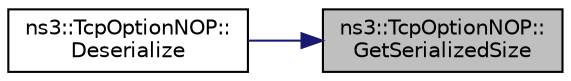 digraph "ns3::TcpOptionNOP::GetSerializedSize"
{
 // LATEX_PDF_SIZE
  edge [fontname="Helvetica",fontsize="10",labelfontname="Helvetica",labelfontsize="10"];
  node [fontname="Helvetica",fontsize="10",shape=record];
  rankdir="RL";
  Node1 [label="ns3::TcpOptionNOP::\lGetSerializedSize",height=0.2,width=0.4,color="black", fillcolor="grey75", style="filled", fontcolor="black",tooltip="Returns number of bytes required for Option serialization."];
  Node1 -> Node2 [dir="back",color="midnightblue",fontsize="10",style="solid",fontname="Helvetica"];
  Node2 [label="ns3::TcpOptionNOP::\lDeserialize",height=0.2,width=0.4,color="black", fillcolor="white", style="filled",URL="$classns3_1_1_tcp_option_n_o_p.html#acaf185cfcb6112d20a4069ba52068c31",tooltip="Deserialize the Option from a buffer iterator."];
}
